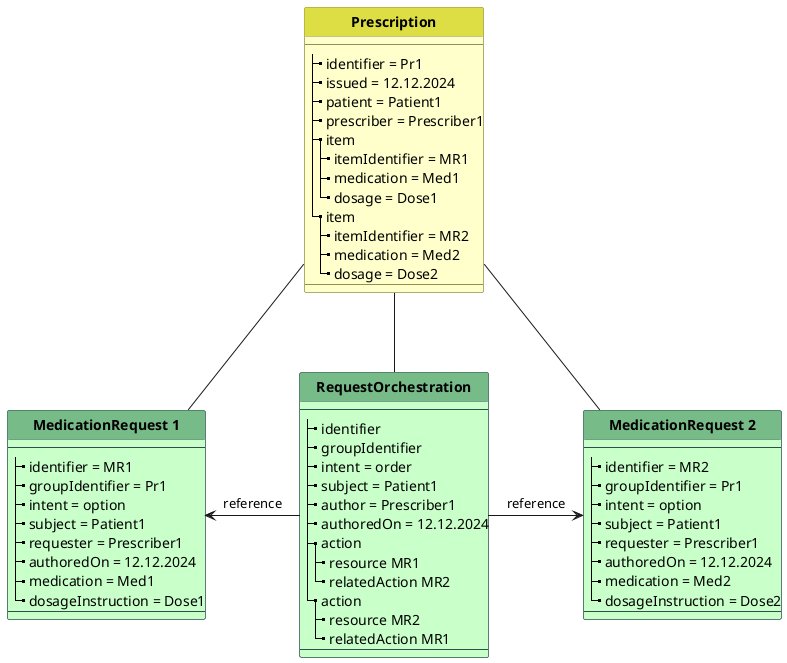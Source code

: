 @startuml

'skinparam linetype ortho
skinparam linetype polyline
hide circle
hide stereotype

'!pragma layout smetana

skinparam class<<MD>> {
 BorderColor DarkSlateGray
 BackgroundColor TECHNOLOGY
 HeaderBackgroundColor #7b8
}

skinparam class<<BU>> {
 BorderColor #909050
 BackgroundColor BUSINESS
 HeaderBackgroundColor #dd4
}

skinparam class<<TM>> {
 BorderColor #505090
 BackgroundColor APPLICATION
 HeaderBackgroundColor #8bd
}



class "**Prescription**" as P<<BU>> {
  --
  |_ identifier = Pr1
  |_ issued = 12.12.2024
  |_ patient = Patient1
  |_ prescriber = Prescriber1
  |_ item
    |_ itemIdentifier = MR1
    |_ medication = Med1
    |_ dosage = Dose1
  |_ item
    |_ itemIdentifier = MR2
    |_ medication = Med2
    |_ dosage = Dose2
  --
}


class "**MedicationRequest 1**" as MR1<<MD>> {
  --
  |_ identifier = MR1
  |_ groupIdentifier = Pr1
  |_ intent = option
  |_ subject = Patient1
  |_ requester = Prescriber1
  |_ authoredOn = 12.12.2024 
  |_ medication = Med1
  |_ dosageInstruction = Dose1
  --
}

class "**MedicationRequest 2**" as MR2<<MD>> {
  --
  |_ identifier = MR2
  |_ groupIdentifier = Pr1
  |_ intent = option
  |_ subject = Patient1
  |_ requester = Prescriber1
  |_ authoredOn = 12.12.2024
  |_ medication = Med2
  |_ dosageInstruction = Dose2
  --
}

class "**RequestOrchestration**" as RO<<MD>> {
  --
  |_ identifier  
  |_ groupIdentifier
  |_ intent = order
  |_ subject = Patient1
  |_ author = Prescriber1
  |_ authoredOn = 12.12.2024
  |_ action
    |_ resource MR1
    |_ relatedAction MR2
  |_ action
    |_ resource MR2
    |_ relatedAction MR1
  --
}


P -d- RO: "            "  
P -d- MR1:  "            "  
P -d- MR2:  "            "  
RO -l-> MR1: "reference"
RO -r-> MR2: "reference"



@enduml
